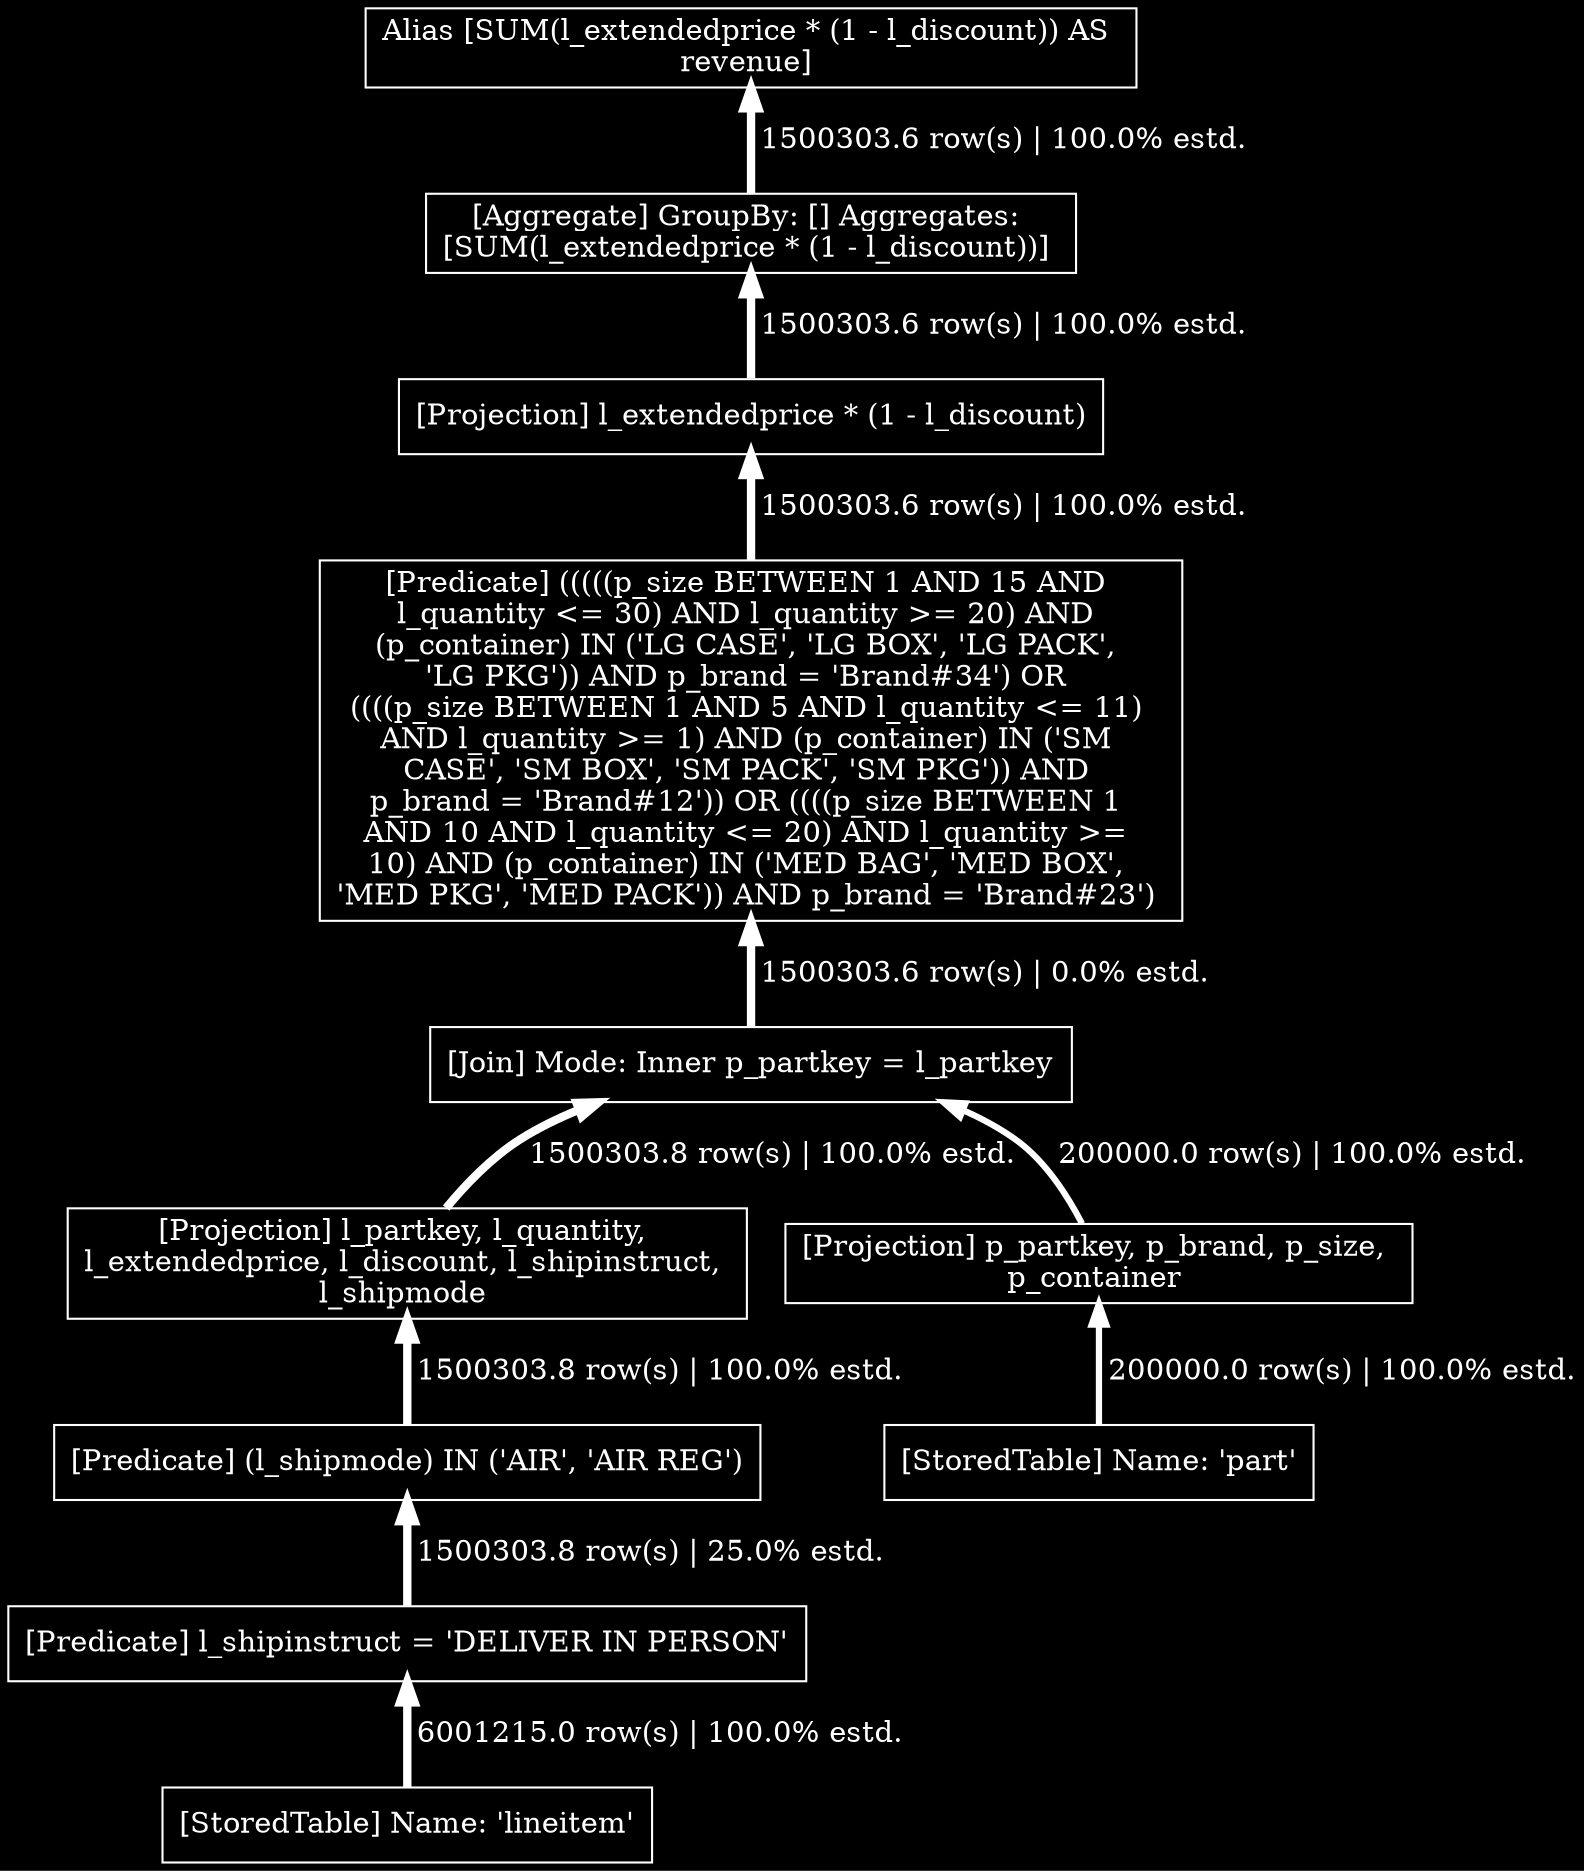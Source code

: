 digraph G {
bgcolor=black;
rankdir=BT;
ratio=compress;
94379003446448 [color=white, fontcolor=white, label="Alias [SUM(l_extendedprice * (1 - l_discount)) AS \nrevenue] ", penwidth=1, shape=rectangle];
94379003445168 [color=white, fontcolor=white, label="[Aggregate] GroupBy: [] Aggregates: \n[SUM(l_extendedprice * (1 - l_discount))] ", penwidth=1, shape=rectangle];
94378998942512 [color=white, fontcolor=white, label="[Projection] l_extendedprice * (1 - l_discount)", penwidth=1, shape=rectangle];
94379035761840 [color=white, fontcolor=white, label="[Predicate] (((((p_size BETWEEN 1 AND 15 AND \nl_quantity <= 30) AND l_quantity >= 20) AND \n(p_container) IN ('LG CASE', 'LG BOX', 'LG PACK', \n'LG PKG')) AND p_brand = 'Brand#34') OR \n((((p_size BETWEEN 1 AND 5 AND l_quantity <= 11) \nAND l_quantity >= 1) AND (p_container) IN ('SM \nCASE', 'SM BOX', 'SM PACK', 'SM PKG')) AND \np_brand = 'Brand#12')) OR ((((p_size BETWEEN 1 \nAND 10 AND l_quantity <= 20) AND l_quantity >= \n10) AND (p_container) IN ('MED BAG', 'MED BOX', \n'MED PKG', 'MED PACK')) AND p_brand = 'Brand#23') ", penwidth=1, shape=rectangle];
94379006546640 [color=white, fontcolor=white, label="[Join] Mode: Inner p_partkey = l_partkey", penwidth=1, shape=rectangle];
94379035761136 [color=white, fontcolor=white, label="[Projection] l_partkey, l_quantity, \nl_extendedprice, l_discount, l_shipinstruct, \nl_shipmode ", penwidth=1, shape=rectangle];
94379035760928 [color=white, fontcolor=white, label="[Predicate] (l_shipmode) IN ('AIR', 'AIR REG')", penwidth=1, shape=rectangle];
94379035761376 [color=white, fontcolor=white, label="[Predicate] l_shipinstruct = 'DELIVER IN PERSON'", penwidth=1, shape=rectangle];
94379035831504 [color=white, fontcolor=white, label="[StoredTable] Name: 'lineitem'", penwidth=1, shape=rectangle];
94379003444608 [color=white, fontcolor=white, label="[Projection] p_partkey, p_brand, p_size, \np_container ", penwidth=1, shape=rectangle];
94378047207120 [color=white, fontcolor=white, label="[StoredTable] Name: 'part'", penwidth=1, shape=rectangle];
94379003445168->94379003446448  [color=white, dir=forward, fontcolor=white, label=" 1500303.6 row(s) | 100.0% estd.", penwidth=4, style=solid];
94378998942512->94379003445168  [color=white, dir=forward, fontcolor=white, label=" 1500303.6 row(s) | 100.0% estd.", penwidth=4, style=solid];
94379035761840->94378998942512  [color=white, dir=forward, fontcolor=white, label=" 1500303.6 row(s) | 100.0% estd.", penwidth=4, style=solid];
94379006546640->94379035761840  [color=white, dir=forward, fontcolor=white, label=" 1500303.6 row(s) | 0.0% estd.", penwidth=4, style=solid];
94379035761136->94379006546640  [color=white, dir=forward, fontcolor=white, label=" 1500303.8 row(s) | 100.0% estd.", penwidth=4, style=solid];
94379035760928->94379035761136  [color=white, dir=forward, fontcolor=white, label=" 1500303.8 row(s) | 100.0% estd.", penwidth=4, style=solid];
94379035761376->94379035760928  [color=white, dir=forward, fontcolor=white, label=" 1500303.8 row(s) | 25.0% estd.", penwidth=4, style=solid];
94379035831504->94379035761376  [color=white, dir=forward, fontcolor=white, label=" 6001215.0 row(s) | 100.0% estd.", penwidth=4, style=solid];
94379003444608->94379006546640  [color=white, dir=forward, fontcolor=white, label=" 200000.0 row(s) | 100.0% estd.", penwidth=3, style=solid];
94378047207120->94379003444608  [color=white, dir=forward, fontcolor=white, label=" 200000.0 row(s) | 100.0% estd.", penwidth=3, style=solid];
}
